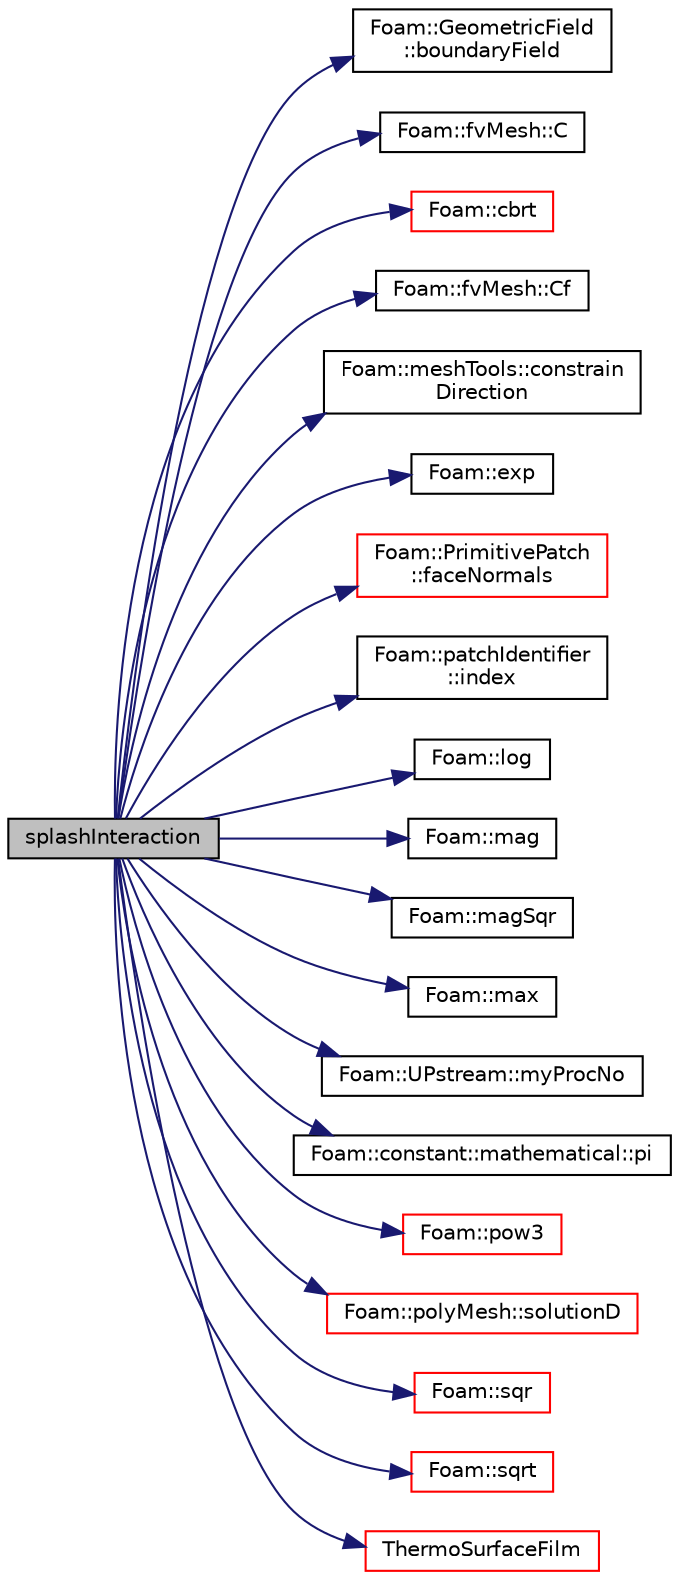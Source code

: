 digraph "splashInteraction"
{
  bgcolor="transparent";
  edge [fontname="Helvetica",fontsize="10",labelfontname="Helvetica",labelfontsize="10"];
  node [fontname="Helvetica",fontsize="10",shape=record];
  rankdir="LR";
  Node1 [label="splashInteraction",height=0.2,width=0.4,color="black", fillcolor="grey75", style="filled", fontcolor="black"];
  Node1 -> Node2 [color="midnightblue",fontsize="10",style="solid",fontname="Helvetica"];
  Node2 [label="Foam::GeometricField\l::boundaryField",height=0.2,width=0.4,color="black",URL="$a00933.html#a6987ef31fb532d0fc43c84eca14fe558",tooltip="Return const-reference to the boundary field. "];
  Node1 -> Node3 [color="midnightblue",fontsize="10",style="solid",fontname="Helvetica"];
  Node3 [label="Foam::fvMesh::C",height=0.2,width=0.4,color="black",URL="$a00888.html#a206b1ae5b1c254da85a9666d0a9dc979",tooltip="Return cell centres as volVectorField. "];
  Node1 -> Node4 [color="midnightblue",fontsize="10",style="solid",fontname="Helvetica"];
  Node4 [label="Foam::cbrt",height=0.2,width=0.4,color="red",URL="$a10893.html#aca0b7feea326c0e1e9e04078a319d019"];
  Node1 -> Node5 [color="midnightblue",fontsize="10",style="solid",fontname="Helvetica"];
  Node5 [label="Foam::fvMesh::Cf",height=0.2,width=0.4,color="black",URL="$a00888.html#a55b2f2234821e5951539e222746c0a0b",tooltip="Return face centres as surfaceVectorField. "];
  Node1 -> Node6 [color="midnightblue",fontsize="10",style="solid",fontname="Helvetica"];
  Node6 [label="Foam::meshTools::constrain\lDirection",height=0.2,width=0.4,color="black",URL="$a10949.html#a05919d3e656fa4d04e9c3918d5b01b24",tooltip="Set the constrained components of directions/velocity to zero. "];
  Node1 -> Node7 [color="midnightblue",fontsize="10",style="solid",fontname="Helvetica"];
  Node7 [label="Foam::exp",height=0.2,width=0.4,color="black",URL="$a10893.html#a12bca6c677fcf0977532179c3cb9bb89"];
  Node1 -> Node8 [color="midnightblue",fontsize="10",style="solid",fontname="Helvetica"];
  Node8 [label="Foam::PrimitivePatch\l::faceNormals",height=0.2,width=0.4,color="red",URL="$a02019.html#aa454c45ea89f03f5d0bd92ea2f38d85a",tooltip="Return face normals for patch. "];
  Node1 -> Node9 [color="midnightblue",fontsize="10",style="solid",fontname="Helvetica"];
  Node9 [label="Foam::patchIdentifier\l::index",height=0.2,width=0.4,color="black",URL="$a01840.html#a7d1e8acadb27bd2b4e61457d47b71b6f",tooltip="Return the index of this patch in the boundaryMesh. "];
  Node1 -> Node10 [color="midnightblue",fontsize="10",style="solid",fontname="Helvetica"];
  Node10 [label="Foam::log",height=0.2,width=0.4,color="black",URL="$a10893.html#a6e89590da9859ad497977e08f110d4b5"];
  Node1 -> Node11 [color="midnightblue",fontsize="10",style="solid",fontname="Helvetica"];
  Node11 [label="Foam::mag",height=0.2,width=0.4,color="black",URL="$a10893.html#a929da2a3fdcf3dacbbe0487d3a330dae"];
  Node1 -> Node12 [color="midnightblue",fontsize="10",style="solid",fontname="Helvetica"];
  Node12 [label="Foam::magSqr",height=0.2,width=0.4,color="black",URL="$a10893.html#ae6fff2c6981e6d9618aa5038e69def6e"];
  Node1 -> Node13 [color="midnightblue",fontsize="10",style="solid",fontname="Helvetica"];
  Node13 [label="Foam::max",height=0.2,width=0.4,color="black",URL="$a10893.html#ac993e906cf2774ae77e666bc24e81733"];
  Node1 -> Node14 [color="midnightblue",fontsize="10",style="solid",fontname="Helvetica"];
  Node14 [label="Foam::UPstream::myProcNo",height=0.2,width=0.4,color="black",URL="$a02876.html#afc74d89573de32a3032c916f8cdd1733",tooltip="Number of this process (starting from masterNo() = 0) "];
  Node1 -> Node15 [color="midnightblue",fontsize="10",style="solid",fontname="Helvetica"];
  Node15 [label="Foam::constant::mathematical::pi",height=0.2,width=0.4,color="black",URL="$a10904.html#a731b8788a4c01586c35266c7ca4fed04"];
  Node1 -> Node16 [color="midnightblue",fontsize="10",style="solid",fontname="Helvetica"];
  Node16 [label="Foam::pow3",height=0.2,width=0.4,color="red",URL="$a10893.html#a2e8f5d970ee4fb466536c3c46bae91fe"];
  Node1 -> Node17 [color="midnightblue",fontsize="10",style="solid",fontname="Helvetica"];
  Node17 [label="Foam::polyMesh::solutionD",height=0.2,width=0.4,color="red",URL="$a01957.html#a57a250fb03c7c3c0289ca07dfb2b383c",tooltip="Return the vector of solved-for directions in mesh. "];
  Node1 -> Node18 [color="midnightblue",fontsize="10",style="solid",fontname="Helvetica"];
  Node18 [label="Foam::sqr",height=0.2,width=0.4,color="red",URL="$a10893.html#a277dc11c581d53826ab5090b08f3b17b"];
  Node1 -> Node19 [color="midnightblue",fontsize="10",style="solid",fontname="Helvetica"];
  Node19 [label="Foam::sqrt",height=0.2,width=0.4,color="red",URL="$a10893.html#a8616bd62eebf2342a80222fecb1bda71"];
  Node1 -> Node20 [color="midnightblue",fontsize="10",style="solid",fontname="Helvetica"];
  Node20 [label="ThermoSurfaceFilm",height=0.2,width=0.4,color="red",URL="$a02689.html#ab677716fa49a5a7eea55f35007c25f62",tooltip="Construct from components. "];
}
